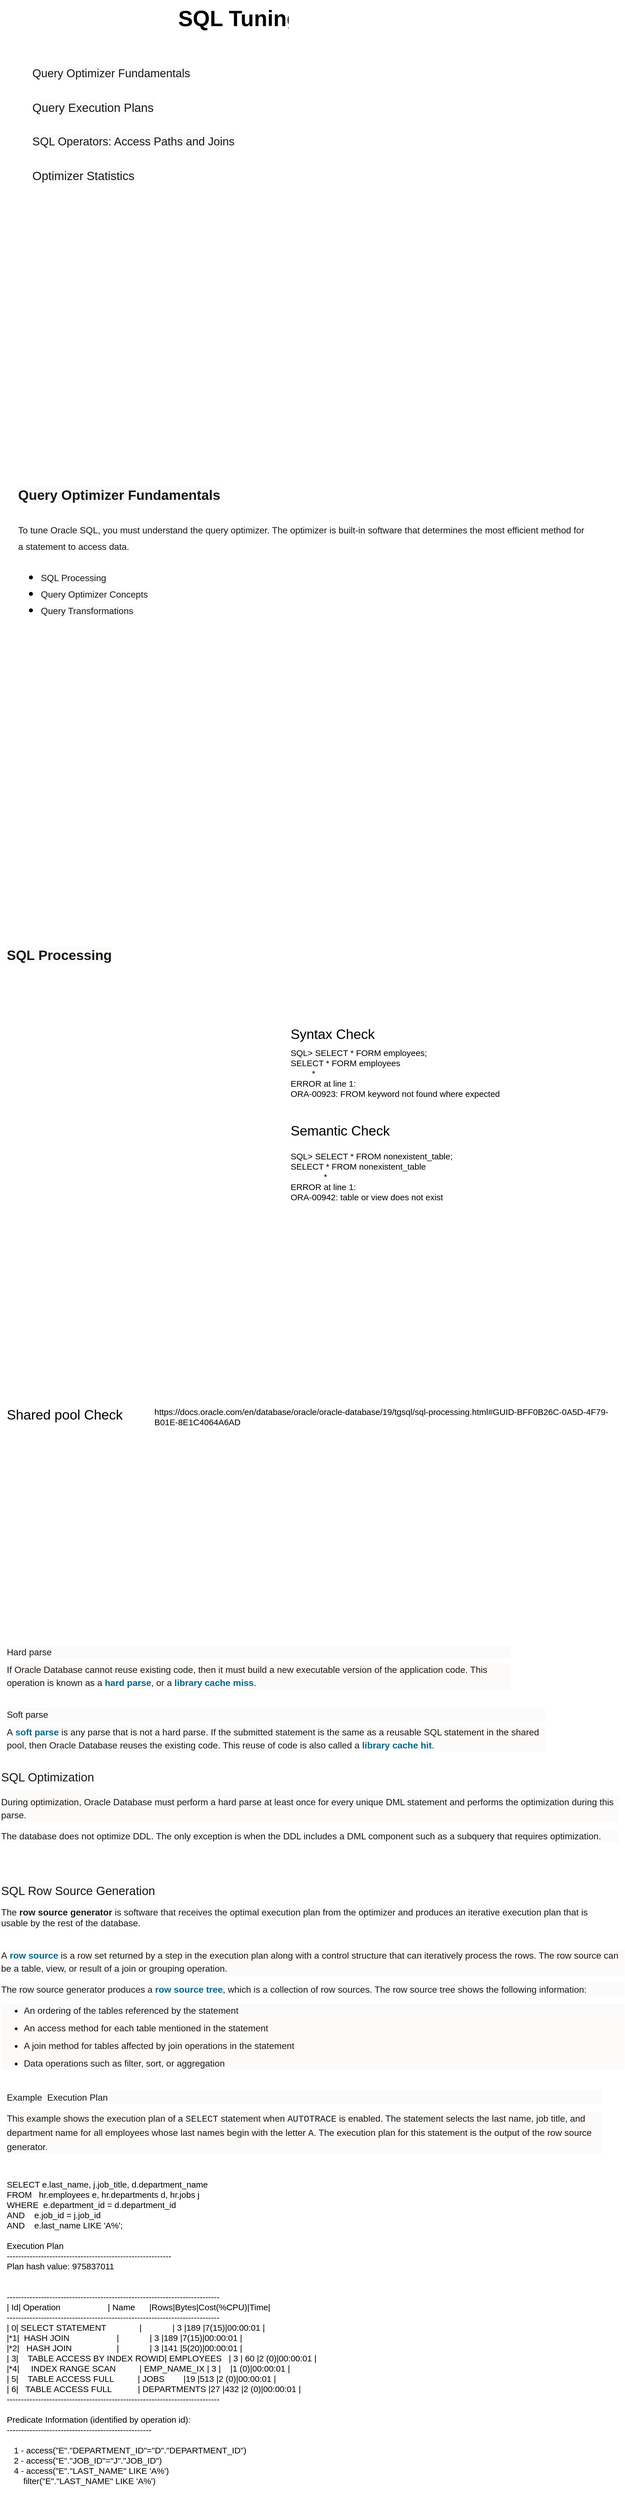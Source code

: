 <mxfile version="15.9.4" type="github">
  <diagram id="9yYx3cWBsJKRU6WUZeX_" name="Page-1">
    <mxGraphModel dx="1566" dy="509" grid="1" gridSize="10" guides="1" tooltips="1" connect="1" arrows="1" fold="1" page="1" pageScale="1" pageWidth="1169" pageHeight="827" math="0" shadow="0">
      <root>
        <mxCell id="0" />
        <mxCell id="1" parent="0" />
        <mxCell id="gR8wkc3PYmkCXsu1GuSv-1" value="&lt;meta charset=&quot;utf-8&quot;&gt;&lt;h1 style=&quot;box-sizing: border-box; font-size: 38.5px; margin: 0px; font-weight: 800; line-height: 1.25; background-color: transparent; padding: 2px 10px 8px 12px; font-style: normal; font-stretch: normal; letter-spacing: normal; text-align: left; max-width: 1296px; text-indent: 0px; text-transform: none; word-spacing: 0px;&quot;&gt;SQL Tuning Guide&lt;/h1&gt;" style="text;whiteSpace=wrap;html=1;fontColor=#000000;" vertex="1" parent="1">
          <mxGeometry x="350" y="40" width="380" height="70" as="geometry" />
        </mxCell>
        <mxCell id="gR8wkc3PYmkCXsu1GuSv-2" value="&lt;meta charset=&quot;utf-8&quot; style=&quot;font-size: 20px;&quot;&gt;&lt;h2 id=&quot;TGSQL-GUID-EF45F82A-F17D-4C79-9B6A-8CBBB95F0684&quot; class=&quot;sect2&quot; style=&quot;box-sizing: border-box; font-weight: normal; line-height: 1.21; color: rgb(26, 24, 22); margin-top: 10px; margin-bottom: 10px; font-size: 20px; font-style: normal; font-stretch: normal; letter-spacing: normal; text-align: left; text-indent: 0px; text-transform: none; word-spacing: 0px; background-color: rgb(252, 251, 250);&quot;&gt;Query Optimizer Fundamentals&lt;/h2&gt;" style="text;whiteSpace=wrap;html=1;fontColor=#000000;fontSize=20;" vertex="1" parent="1">
          <mxGeometry x="105" y="140" width="480" height="50" as="geometry" />
        </mxCell>
        <mxCell id="gR8wkc3PYmkCXsu1GuSv-3" value="&lt;meta charset=&quot;utf-8&quot; style=&quot;font-size: 21px;&quot;&gt;&lt;h2 id=&quot;TGSQL-GUID-BE44BB45-C061-4F3A-8F18-4AAC5F74C68A&quot; class=&quot;sect2&quot; style=&quot;box-sizing: border-box; font-weight: normal; line-height: 1.21; color: rgb(26, 24, 22); margin-top: 10px; margin-bottom: 10px; font-size: 21px; font-style: normal; font-stretch: normal; letter-spacing: normal; text-align: left; text-indent: 0px; text-transform: none; word-spacing: 0px; background-color: rgb(252, 251, 250);&quot;&gt;Query Execution Plans&lt;/h2&gt;" style="text;whiteSpace=wrap;html=1;fontSize=21;fontColor=#000000;" vertex="1" parent="1">
          <mxGeometry x="105" y="200" width="360" height="70" as="geometry" />
        </mxCell>
        <mxCell id="gR8wkc3PYmkCXsu1GuSv-4" value="&lt;meta charset=&quot;utf-8&quot; style=&quot;font-size: 20px;&quot;&gt;&lt;h2 id=&quot;TGSQL-GUID-37BA8AC8-B8F5-402E-8398-552AFDACED8E&quot; class=&quot;sect2&quot; style=&quot;box-sizing: border-box; font-weight: normal; line-height: 1.21; color: rgb(26, 24, 22); margin-top: 10px; margin-bottom: 10px; font-size: 20px; font-style: normal; font-stretch: normal; letter-spacing: normal; text-align: left; text-indent: 0px; text-transform: none; word-spacing: 0px; background-color: rgb(252, 251, 250);&quot;&gt;SQL Operators: Access Paths and Joins&lt;/h2&gt;" style="text;whiteSpace=wrap;html=1;fontSize=20;fontColor=#000000;" vertex="1" parent="1">
          <mxGeometry x="105" y="260" width="635" height="60" as="geometry" />
        </mxCell>
        <mxCell id="gR8wkc3PYmkCXsu1GuSv-5" value="&lt;meta charset=&quot;utf-8&quot; style=&quot;font-size: 21px;&quot;&gt;&lt;h2 id=&quot;TGSQL-GUID-0A2F3D52-A135-43E1-9CAB-55BFE068A297&quot; class=&quot;sect2&quot; style=&quot;box-sizing: border-box; font-weight: normal; line-height: 1.21; color: rgb(26, 24, 22); margin-top: 10px; margin-bottom: 10px; font-size: 21px; font-style: normal; font-stretch: normal; letter-spacing: normal; text-align: left; text-indent: 0px; text-transform: none; word-spacing: 0px; background-color: rgb(252, 251, 250);&quot;&gt;Optimizer Statistics&lt;/h2&gt;" style="text;whiteSpace=wrap;html=1;fontSize=21;fontColor=#000000;" vertex="1" parent="1">
          <mxGeometry x="105" y="320" width="310" height="70" as="geometry" />
        </mxCell>
        <mxCell id="gR8wkc3PYmkCXsu1GuSv-7" value="&lt;meta charset=&quot;utf-8&quot; style=&quot;font-size: 24px;&quot;&gt;&lt;h2 id=&quot;TGSQL-GUID-EF45F82A-F17D-4C79-9B6A-8CBBB95F0684&quot; class=&quot;sect2&quot; style=&quot;box-sizing: border-box; line-height: 1.21; color: rgb(26, 24, 22); margin-top: 10px; margin-bottom: 10px; font-size: 24px; font-style: normal; font-stretch: normal; letter-spacing: normal; text-align: left; text-indent: 0px; text-transform: none; word-spacing: 0px; background-color: rgb(252, 251, 250);&quot;&gt;Query Optimizer Fundamentals&lt;/h2&gt;" style="text;whiteSpace=wrap;html=1;fontColor=#000000;fontSize=24;fontStyle=1" vertex="1" parent="1">
          <mxGeometry x="80" y="880" width="620" height="50" as="geometry" />
        </mxCell>
        <mxCell id="gR8wkc3PYmkCXsu1GuSv-8" value="&lt;meta charset=&quot;utf-8&quot;&gt;&lt;span style=&quot;color: rgb(26, 24, 22); font-size: 16px; font-style: normal; font-weight: 400; letter-spacing: normal; text-align: left; text-indent: 0px; text-transform: none; word-spacing: 0px; background-color: rgb(252, 251, 250); display: inline; float: none;&quot;&gt;To tune Oracle SQL, you must understand the query optimizer. The optimizer is built-in software that determines the most efficient method for a statement to access data.&lt;/span&gt;" style="text;whiteSpace=wrap;html=1;fontSize=24;fontColor=#000000;" vertex="1" parent="1">
          <mxGeometry x="80" y="950" width="1000" height="110" as="geometry" />
        </mxCell>
        <mxCell id="gR8wkc3PYmkCXsu1GuSv-9" value="&lt;ul&gt;&lt;li&gt;&lt;span style=&quot;color: rgb(26 , 24 , 22) ; font-size: 16px ; font-style: normal ; font-weight: 400 ; letter-spacing: normal ; text-align: left ; text-indent: 0px ; text-transform: none ; word-spacing: 0px ; background-color: rgb(252 , 251 , 250) ; display: inline ; float: none&quot;&gt;SQL Processing&lt;/span&gt;&lt;/li&gt;&lt;li&gt;&lt;span style=&quot;color: rgb(26 , 24 , 22) ; font-size: 16px ; font-style: normal ; font-weight: 400 ; letter-spacing: normal ; text-align: left ; text-indent: 0px ; text-transform: none ; word-spacing: 0px ; background-color: rgb(252 , 251 , 250) ; display: inline ; float: none&quot;&gt;Query Optimizer Concepts&lt;/span&gt;&lt;/li&gt;&lt;li&gt;&lt;span style=&quot;color: rgb(26 , 24 , 22) ; font-size: 16px ; font-style: normal ; font-weight: 400 ; letter-spacing: normal ; text-align: left ; text-indent: 0px ; text-transform: none ; word-spacing: 0px ; background-color: rgb(252 , 251 , 250) ; display: inline ; float: none&quot;&gt;Query Transformations&lt;/span&gt;&lt;/li&gt;&lt;/ul&gt;" style="text;whiteSpace=wrap;html=1;fontSize=24;fontColor=#000000;" vertex="1" parent="1">
          <mxGeometry x="80" y="1010" width="1000" height="160" as="geometry" />
        </mxCell>
        <mxCell id="gR8wkc3PYmkCXsu1GuSv-10" value="&lt;h2 id=&quot;TGSQL-GUID-EF45F82A-F17D-4C79-9B6A-8CBBB95F0684&quot; class=&quot;sect2&quot; style=&quot;box-sizing: border-box ; line-height: 1.21 ; color: rgb(26 , 24 , 22) ; margin-top: 10px ; margin-bottom: 10px ; font-size: 24px ; font-style: normal ; font-stretch: normal ; letter-spacing: normal ; text-align: left ; text-indent: 0px ; text-transform: none ; word-spacing: 0px ; background-color: rgb(252 , 251 , 250)&quot;&gt;SQL Processing&lt;/h2&gt;" style="text;whiteSpace=wrap;html=1;fontColor=#000000;fontSize=24;fontStyle=1" vertex="1" parent="1">
          <mxGeometry x="60" y="1690" width="620" height="50" as="geometry" />
        </mxCell>
        <mxCell id="gR8wkc3PYmkCXsu1GuSv-11" value="" style="shape=image;verticalLabelPosition=bottom;labelBackgroundColor=#ffffff;verticalAlign=top;aspect=fixed;imageAspect=0;image=https://docs.oracle.com/en/database/oracle/oracle-database/19/tgsql/img/cncpt250.gif;" vertex="1" parent="1">
          <mxGeometry x="69.71" y="1783" width="345.29" height="570" as="geometry" />
        </mxCell>
        <mxCell id="gR8wkc3PYmkCXsu1GuSv-12" value="Syntax Check" style="text;html=1;strokeColor=none;fillColor=none;align=left;verticalAlign=top;whiteSpace=wrap;rounded=0;fontSize=24;fontColor=#000000;" vertex="1" parent="1">
          <mxGeometry x="560" y="1840" width="490" height="37" as="geometry" />
        </mxCell>
        <mxCell id="gR8wkc3PYmkCXsu1GuSv-13" value="SQL&amp;gt; SELECT * FORM employees;&#xa;SELECT * FORM employees&#xa;&amp;nbsp; &amp;nbsp; &amp;nbsp; &amp;nbsp; &amp;nbsp;*&#xa;ERROR at line 1:&#xa;ORA-00923: FROM keyword not found where expected" style="text;whiteSpace=wrap;html=1;fontSize=15;fontColor=#000000;" vertex="1" parent="1">
          <mxGeometry x="560" y="1878" width="550" height="122" as="geometry" />
        </mxCell>
        <mxCell id="gR8wkc3PYmkCXsu1GuSv-14" value="Semantic Check" style="text;html=1;strokeColor=none;fillColor=none;align=left;verticalAlign=top;whiteSpace=wrap;rounded=0;fontSize=24;fontColor=#000000;" vertex="1" parent="1">
          <mxGeometry x="560" y="2010" width="490" height="37" as="geometry" />
        </mxCell>
        <mxCell id="gR8wkc3PYmkCXsu1GuSv-15" value="SQL&gt; SELECT * FROM nonexistent_table;&#xa;SELECT * FROM nonexistent_table&#xa;              *&#xa;ERROR at line 1:&#xa;ORA-00942: table or view does not exist" style="text;whiteSpace=wrap;html=1;fontSize=15;fontColor=#000000;" vertex="1" parent="1">
          <mxGeometry x="560" y="2060" width="310" height="110" as="geometry" />
        </mxCell>
        <mxCell id="gR8wkc3PYmkCXsu1GuSv-16" value="" style="shape=image;verticalLabelPosition=bottom;labelBackgroundColor=#ffffff;verticalAlign=top;aspect=fixed;imageAspect=0;image=https://docs.oracle.com/en/database/oracle/oracle-database/19/tgsql/img/cncpt251.gif;" vertex="1" parent="1">
          <mxGeometry x="60" y="2580" width="520" height="323" as="geometry" />
        </mxCell>
        <mxCell id="gR8wkc3PYmkCXsu1GuSv-17" value="Shared pool Check" style="text;html=1;strokeColor=none;fillColor=none;align=left;verticalAlign=top;whiteSpace=wrap;rounded=0;fontSize=24;fontColor=#000000;" vertex="1" parent="1">
          <mxGeometry x="60" y="2510" width="490" height="37" as="geometry" />
        </mxCell>
        <UserObject label="https://docs.oracle.com/en/database/oracle/oracle-database/19/tgsql/sql-processing.html#GUID-BFF0B26C-0A5D-4F79-B01E-8E1C4064A6AD" link="https://docs.oracle.com/en/database/oracle/oracle-database/19/tgsql/sql-processing.html#GUID-BFF0B26C-0A5D-4F79-B01E-8E1C4064A6AD" id="gR8wkc3PYmkCXsu1GuSv-18">
          <mxCell style="text;whiteSpace=wrap;html=1;fontSize=15;fontColor=#000000;" vertex="1" parent="1">
            <mxGeometry x="320" y="2510" width="820" height="50" as="geometry" />
          </mxCell>
        </UserObject>
        <mxCell id="gR8wkc3PYmkCXsu1GuSv-19" value="&lt;meta charset=&quot;utf-8&quot;&gt;&lt;p style=&quot;box-sizing: border-box; margin: 0px 0px 0.5em; font-weight: 400; font-style: normal; font-stretch: normal; line-height: 1.44; letter-spacing: normal; text-align: left; color: rgb(26, 24, 22); font-size: 16px; text-indent: 0px; text-transform: none; word-spacing: 0px; background-color: rgb(252, 251, 250);&quot;&gt;Hard parse&lt;/p&gt;&lt;p style=&quot;box-sizing: border-box; margin: 0px 0px 0.5em; font-weight: 400; font-style: normal; font-stretch: normal; line-height: 1.44; letter-spacing: normal; text-align: left; color: rgb(26, 24, 22); font-size: 16px; text-indent: 0px; text-transform: none; word-spacing: 0px; background-color: rgb(252, 251, 250);&quot;&gt;If Oracle Database cannot reuse existing code, then it must build a new executable version of the application code. This operation is known as a&lt;span&gt;&amp;nbsp;&lt;/span&gt;&lt;a href=&quot;https://docs.oracle.com/en/database/oracle/oracle-database/19/tgsql/glossary.html#GUID-AB764C9E-2F03-49A9-BF8B-36A9FBD03BCE&quot; style=&quot;box-sizing: border-box ; background-color: transparent ; color: rgb(0 , 104 , 140) ; text-decoration: none&quot;&gt;&lt;span class=&quot;xrefglossterm&quot; style=&quot;box-sizing: border-box ; font-weight: bold&quot;&gt;hard parse&lt;/span&gt;&lt;/a&gt;, or a&lt;span&gt;&amp;nbsp;&lt;/span&gt;&lt;a href=&quot;https://docs.oracle.com/en/database/oracle/oracle-database/19/tgsql/glossary.html#GUID-D12396D3-DCDA-4A61-8891-64AD81876EFD&quot; style=&quot;box-sizing: border-box ; background-color: transparent ; color: rgb(0 , 104 , 140) ; text-decoration: none&quot;&gt;&lt;span class=&quot;xrefglossterm&quot; style=&quot;box-sizing: border-box ; font-weight: bold&quot;&gt;library cache miss&lt;/span&gt;&lt;/a&gt;.&lt;/p&gt;" style="text;whiteSpace=wrap;html=1;fontSize=15;fontColor=#000000;" vertex="1" parent="1">
          <mxGeometry x="60" y="2930" width="890" height="120" as="geometry" />
        </mxCell>
        <mxCell id="gR8wkc3PYmkCXsu1GuSv-20" value="&lt;meta charset=&quot;utf-8&quot;&gt;&lt;p style=&quot;box-sizing: border-box; margin: 0px 0px 0.5em; font-weight: 400; font-style: normal; font-stretch: normal; line-height: 1.44; letter-spacing: normal; text-align: left; color: rgb(26, 24, 22); font-size: 16px; text-indent: 0px; text-transform: none; word-spacing: 0px; background-color: rgb(252, 251, 250);&quot;&gt;Soft parse&lt;/p&gt;&lt;p style=&quot;box-sizing: border-box; margin: 0px 0px 0.5em; font-weight: 400; font-style: normal; font-stretch: normal; line-height: 1.44; letter-spacing: normal; text-align: left; color: rgb(26, 24, 22); font-size: 16px; text-indent: 0px; text-transform: none; word-spacing: 0px; background-color: rgb(252, 251, 250);&quot;&gt;A&lt;span&gt;&amp;nbsp;&lt;/span&gt;&lt;a href=&quot;https://docs.oracle.com/en/database/oracle/oracle-database/19/tgsql/glossary.html#GUID-BA91B10B-FBA3-4DF6-B59B-9AA57C683D33&quot; style=&quot;box-sizing: border-box ; background-color: transparent ; color: rgb(0 , 104 , 140) ; text-decoration: none&quot;&gt;&lt;span class=&quot;xrefglossterm&quot; style=&quot;box-sizing: border-box ; font-weight: bold&quot;&gt;soft parse&lt;/span&gt;&lt;/a&gt;&lt;span&gt;&amp;nbsp;&lt;/span&gt;is any parse that is not a hard parse. If the submitted statement is the same as a reusable SQL statement in the shared pool, then Oracle Database reuses the existing code. This reuse of code is also called a&lt;span&gt;&amp;nbsp;&lt;/span&gt;&lt;a href=&quot;https://docs.oracle.com/en/database/oracle/oracle-database/19/tgsql/glossary.html#GUID-22628BDA-52D1-4349-827A-071163A13D1A&quot; style=&quot;box-sizing: border-box ; background-color: transparent ; color: rgb(0 , 104 , 140) ; text-decoration: none&quot;&gt;&lt;span class=&quot;xrefglossterm&quot; style=&quot;box-sizing: border-box ; font-weight: bold&quot;&gt;library cache hit&lt;/span&gt;&lt;/a&gt;.&lt;/p&gt;" style="text;whiteSpace=wrap;html=1;fontSize=15;fontColor=#000000;" vertex="1" parent="1">
          <mxGeometry x="60" y="3040" width="950" height="150" as="geometry" />
        </mxCell>
        <mxCell id="gR8wkc3PYmkCXsu1GuSv-21" value="&lt;meta charset=&quot;utf-8&quot;&gt;&lt;h4 id=&quot;TGSQL-GUID-0196D949-6B0F-4DB0-BCCF-768F16B0964C&quot; class=&quot;sect4&quot; style=&quot;box-sizing: border-box; font-weight: 400; line-height: 1.1; color: rgb(26, 24, 22); margin-top: 10px; margin-bottom: 10px; font-size: 21px; background: rgb(252, 251, 250); font-style: normal; letter-spacing: normal; text-align: left; text-indent: 0px; text-transform: none; word-spacing: 0px;&quot;&gt;SQL Optimization&lt;/h4&gt;&lt;div style=&quot;box-sizing: border-box; color: rgb(26, 24, 22); font-size: 16px; font-style: normal; font-weight: 400; letter-spacing: normal; text-align: left; text-indent: 0px; text-transform: none; word-spacing: 0px; background-color: rgb(252, 251, 250);&quot;&gt;&lt;br class=&quot;Apple-interchange-newline&quot;&gt;&lt;/div&gt;" style="text;whiteSpace=wrap;html=1;fontSize=15;fontColor=#000000;" vertex="1" parent="1">
          <mxGeometry x="50" y="3140" width="410" height="50" as="geometry" />
        </mxCell>
        <mxCell id="gR8wkc3PYmkCXsu1GuSv-22" value="&lt;meta charset=&quot;utf-8&quot;&gt;&lt;p style=&quot;box-sizing: border-box; margin: 14px 0px; font-weight: 400; font-style: normal; font-stretch: normal; line-height: 1.44; letter-spacing: normal; text-align: left; color: rgb(26, 24, 22); font-size: 16px; text-indent: 0px; text-transform: none; word-spacing: 0px; background-color: rgb(252, 251, 250);&quot;&gt;During optimization, Oracle Database must perform a hard parse at least once for every unique DML statement and performs the optimization during this parse.&lt;/p&gt;&lt;p style=&quot;box-sizing: border-box; margin: 14px 0px; font-weight: 400; font-style: normal; font-stretch: normal; line-height: 1.44; letter-spacing: normal; text-align: left; color: rgb(26, 24, 22); font-size: 16px; text-indent: 0px; text-transform: none; word-spacing: 0px; background-color: rgb(252, 251, 250);&quot;&gt;The database does not optimize DDL. The only exception is when the DDL includes a DML component such as a subquery that requires optimization.&lt;/p&gt;" style="text;whiteSpace=wrap;html=1;fontSize=15;fontColor=#000000;" vertex="1" parent="1">
          <mxGeometry x="50" y="3180" width="1090" height="140" as="geometry" />
        </mxCell>
        <mxCell id="gR8wkc3PYmkCXsu1GuSv-23" value="&lt;meta charset=&quot;utf-8&quot;&gt;&lt;h4 id=&quot;TGSQL-GUID-E052E274-586D-4D76-960F-B831140F7B94&quot; class=&quot;sect4&quot; style=&quot;box-sizing: border-box; font-weight: 400; line-height: 1.1; color: rgb(26, 24, 22); margin-top: 10px; margin-bottom: 10px; font-size: 21px; background: rgb(252, 251, 250); font-style: normal; letter-spacing: normal; text-align: left; text-indent: 0px; text-transform: none; word-spacing: 0px;&quot;&gt;SQL Row Source Generation&lt;/h4&gt;" style="text;whiteSpace=wrap;html=1;fontSize=15;fontColor=#000000;" vertex="1" parent="1">
          <mxGeometry x="50" y="3340" width="720" height="50" as="geometry" />
        </mxCell>
        <mxCell id="gR8wkc3PYmkCXsu1GuSv-24" value="&lt;meta charset=&quot;utf-8&quot;&gt;&lt;span style=&quot;color: rgb(26, 24, 22); font-size: 16px; font-style: normal; font-weight: 400; letter-spacing: normal; text-align: left; text-indent: 0px; text-transform: none; word-spacing: 0px; background-color: rgb(252, 251, 250); display: inline; float: none;&quot;&gt;The&lt;span&gt;&amp;nbsp;&lt;/span&gt;&lt;/span&gt;&lt;strong class=&quot;term&quot; style=&quot;box-sizing: border-box; font-weight: 700; color: rgb(26, 24, 22); font-size: 16px; font-style: normal; letter-spacing: normal; text-align: left; text-indent: 0px; text-transform: none; word-spacing: 0px; background-color: rgb(252, 251, 250);&quot;&gt;row source generator&lt;/strong&gt;&lt;span style=&quot;color: rgb(26, 24, 22); font-size: 16px; font-style: normal; font-weight: 400; letter-spacing: normal; text-align: left; text-indent: 0px; text-transform: none; word-spacing: 0px; background-color: rgb(252, 251, 250); display: inline; float: none;&quot;&gt;&lt;span&gt;&amp;nbsp;&lt;/span&gt;is software that receives the optimal execution plan from the optimizer and produces an iterative execution plan that is usable by the rest of the database.&lt;/span&gt;" style="text;whiteSpace=wrap;html=1;fontSize=15;fontColor=#000000;" vertex="1" parent="1">
          <mxGeometry x="50" y="3390" width="1070" height="70" as="geometry" />
        </mxCell>
        <mxCell id="gR8wkc3PYmkCXsu1GuSv-26" value="&lt;meta charset=&quot;utf-8&quot;&gt;&lt;p style=&quot;box-sizing: border-box; margin: 14px 0px; font-weight: 400; font-style: normal; font-stretch: normal; line-height: 1.44; letter-spacing: normal; text-align: left; color: rgb(26, 24, 22); font-size: 16px; text-indent: 0px; text-transform: none; word-spacing: 0px; background-color: rgb(252, 251, 250);&quot;&gt;A&lt;span&gt;&amp;nbsp;&lt;/span&gt;&lt;a href=&quot;https://docs.oracle.com/en/database/oracle/oracle-database/19/tgsql/glossary.html#GUID-BDE98BD8-BC33-45AD-97BF-81831BF94B04&quot; style=&quot;box-sizing: border-box ; background-color: transparent ; color: rgb(0 , 104 , 140) ; text-decoration: none&quot;&gt;&lt;span class=&quot;xrefglossterm&quot; style=&quot;box-sizing: border-box ; font-weight: bold&quot;&gt;row source&lt;/span&gt;&lt;/a&gt;&lt;span&gt;&amp;nbsp;&lt;/span&gt;is a row set returned by a step in the execution plan along with a control structure that can iteratively process the rows. The row source can be a table, view, or result of a join or grouping operation.&lt;/p&gt;&lt;p style=&quot;box-sizing: border-box; margin: 14px 0px; font-weight: 400; font-style: normal; font-stretch: normal; line-height: 1.44; letter-spacing: normal; text-align: left; color: rgb(26, 24, 22); font-size: 16px; text-indent: 0px; text-transform: none; word-spacing: 0px; background-color: rgb(252, 251, 250);&quot;&gt;The row source generator produces a&lt;span&gt;&amp;nbsp;&lt;/span&gt;&lt;a href=&quot;https://docs.oracle.com/en/database/oracle/oracle-database/19/tgsql/glossary.html#GUID-8C474809-DFD4-4EA6-90FE-A17882D07E58&quot; style=&quot;box-sizing: border-box ; background-color: transparent ; color: rgb(0 , 104 , 140) ; text-decoration: none&quot;&gt;&lt;span class=&quot;xrefglossterm&quot; style=&quot;box-sizing: border-box ; font-weight: bold&quot;&gt;row source tree&lt;/span&gt;&lt;/a&gt;, which is a collection of row sources. The row source tree shows the following information:&lt;/p&gt;&lt;ul style=&quot;box-sizing: border-box; margin-top: 0px; margin-bottom: 10px; color: rgb(26, 24, 22); font-size: 16px; font-style: normal; font-weight: 400; letter-spacing: normal; text-align: left; text-indent: 0px; text-transform: none; word-spacing: 0px; background-color: rgb(252, 251, 250); list-style-type: disc;&quot;&gt;&lt;li style=&quot;box-sizing: border-box ; margin-top: 0.5em ; margin-bottom: 0.5em&quot;&gt;&lt;p style=&quot;box-sizing: border-box ; margin: 0px 0px 0.5em ; font-weight: normal ; font-style: normal ; font-stretch: normal ; line-height: 1.44 ; letter-spacing: normal ; text-align: left ; color: rgb(26 , 24 , 22)&quot;&gt;An ordering of the tables referenced by the statement&lt;/p&gt;&lt;/li&gt;&lt;li style=&quot;box-sizing: border-box ; margin-top: 0.5em ; margin-bottom: 0.5em&quot;&gt;&lt;p style=&quot;box-sizing: border-box ; margin: 0px 0px 0.5em ; font-weight: normal ; font-style: normal ; font-stretch: normal ; line-height: 1.44 ; letter-spacing: normal ; text-align: left ; color: rgb(26 , 24 , 22)&quot;&gt;An access method for each table mentioned in the statement&lt;/p&gt;&lt;/li&gt;&lt;li style=&quot;box-sizing: border-box ; margin-top: 0.5em ; margin-bottom: 0.5em&quot;&gt;&lt;p style=&quot;box-sizing: border-box ; margin: 0px 0px 0.5em ; font-weight: normal ; font-style: normal ; font-stretch: normal ; line-height: 1.44 ; letter-spacing: normal ; text-align: left ; color: rgb(26 , 24 , 22)&quot;&gt;A join method for tables affected by join operations in the statement&lt;/p&gt;&lt;/li&gt;&lt;li style=&quot;box-sizing: border-box ; margin-top: 0.5em ; margin-bottom: 0.5em&quot;&gt;&lt;p style=&quot;box-sizing: border-box ; margin: 0px 0px 0.5em ; font-weight: normal ; font-style: normal ; font-stretch: normal ; line-height: 1.44 ; letter-spacing: normal ; text-align: left ; color: rgb(26 , 24 , 22)&quot;&gt;Data operations such as filter, sort, or aggregation&lt;/p&gt;&lt;/li&gt;&lt;/ul&gt;" style="text;whiteSpace=wrap;html=1;fontSize=15;fontColor=#000000;" vertex="1" parent="1">
          <mxGeometry x="50" y="3450" width="1100" height="320" as="geometry" />
        </mxCell>
        <mxCell id="gR8wkc3PYmkCXsu1GuSv-27" value="SELECT e.last_name, j.job_title, d.department_name &#xa;FROM   hr.employees e, hr.departments d, hr.jobs j&#xa;WHERE  e.department_id = d.department_id&#xa;AND    e.job_id = j.job_id&#xa;AND    e.last_name LIKE &#39;A%&#39;;&#xa; &#xa;Execution Plan&#xa;----------------------------------------------------------&#xa;Plan hash value: 975837011&#xa;&#xa;&#xa;---------------------------------------------------------------------------&#xa;| Id| Operation                    | Name      |Rows|Bytes|Cost(%CPU)|Time|&#xa;---------------------------------------------------------------------------&#xa;| 0| SELECT STATEMENT              |             | 3 |189 |7(15)|00:00:01 |&#xa;|*1|  HASH JOIN                    |             | 3 |189 |7(15)|00:00:01 |&#xa;|*2|   HASH JOIN                   |             | 3 |141 |5(20)|00:00:01 |&#xa;| 3|    TABLE ACCESS BY INDEX ROWID| EMPLOYEES   | 3 | 60 |2 (0)|00:00:01 |&#xa;|*4|     INDEX RANGE SCAN          | EMP_NAME_IX | 3 |    |1 (0)|00:00:01 |&#xa;| 5|    TABLE ACCESS FULL          | JOBS        |19 |513 |2 (0)|00:00:01 |&#xa;| 6|   TABLE ACCESS FULL           | DEPARTMENTS |27 |432 |2 (0)|00:00:01 |&#xa;---------------------------------------------------------------------------&#xa; &#xa;Predicate Information (identified by operation id):&#xa;---------------------------------------------------&#xa; &#xa;   1 - access(&quot;E&quot;.&quot;DEPARTMENT_ID&quot;=&quot;D&quot;.&quot;DEPARTMENT_ID&quot;)&#xa;   2 - access(&quot;E&quot;.&quot;JOB_ID&quot;=&quot;J&quot;.&quot;JOB_ID&quot;)&#xa;   4 - access(&quot;E&quot;.&quot;LAST_NAME&quot; LIKE &#39;A%&#39;)&#xa;       filter(&quot;E&quot;.&quot;LAST_NAME&quot; LIKE &#39;A%&#39;)" style="text;whiteSpace=wrap;html=1;fontSize=15;fontColor=#000000;" vertex="1" parent="1">
          <mxGeometry x="60" y="3870" width="930" height="570" as="geometry" />
        </mxCell>
        <mxCell id="gR8wkc3PYmkCXsu1GuSv-29" value="&lt;p class=&quot;titleinexample&quot; style=&quot;box-sizing: border-box ; margin: 14px 0px ; font-weight: normal ; font-style: normal ; font-stretch: normal ; line-height: 1.44 ; letter-spacing: normal ; text-align: left ; color: rgb(26 , 24 , 22) ; font-size: 16px ; text-indent: 0px ; text-transform: none ; word-spacing: 0px ; background-color: rgb(252 , 251 , 250)&quot;&gt;Example&amp;nbsp; Execution Plan&lt;/p&gt;&lt;p style=&quot;box-sizing: border-box ; margin: 14px 0px ; font-weight: 400 ; font-style: normal ; font-stretch: normal ; line-height: 1.44 ; letter-spacing: normal ; text-align: left ; color: rgb(26 , 24 , 22) ; font-size: 16px ; text-indent: 0px ; text-transform: none ; word-spacing: 0px ; background-color: rgb(252 , 251 , 250)&quot;&gt;This example shows the execution plan of a&lt;span&gt;&amp;nbsp;&lt;/span&gt;&lt;code class=&quot;codeph&quot; style=&quot;box-sizing: border-box ; font-family: &amp;#34;courier new&amp;#34; , &amp;#34;courier&amp;#34; , monospace ; font-size: inherit ; padding: 0px ; color: inherit ; background: inherit ; border-radius: 4px&quot;&gt;SELECT&lt;/code&gt;&lt;span&gt;&amp;nbsp;&lt;/span&gt;statement when&lt;span&gt;&amp;nbsp;&lt;/span&gt;&lt;code class=&quot;codeph&quot; style=&quot;box-sizing: border-box ; font-family: &amp;#34;courier new&amp;#34; , &amp;#34;courier&amp;#34; , monospace ; font-size: inherit ; padding: 0px ; color: inherit ; background: inherit ; border-radius: 4px&quot;&gt;AUTOTRACE&lt;/code&gt;&lt;span&gt;&amp;nbsp;&lt;/span&gt;is enabled. The statement selects the last name, job title, and department name for all employees whose last names begin with the letter&lt;span&gt;&amp;nbsp;&lt;/span&gt;&lt;code class=&quot;codeph&quot; style=&quot;box-sizing: border-box ; font-family: &amp;#34;courier new&amp;#34; , &amp;#34;courier&amp;#34; , monospace ; font-size: inherit ; padding: 0px ; color: inherit ; background: inherit ; border-radius: 4px&quot;&gt;A&lt;/code&gt;. The execution plan for this statement is the output of the row source generator.&lt;/p&gt;" style="text;whiteSpace=wrap;html=1;fontSize=15;fontColor=#000000;" vertex="1" parent="1">
          <mxGeometry x="60" y="3700" width="1050" height="200" as="geometry" />
        </mxCell>
      </root>
    </mxGraphModel>
  </diagram>
</mxfile>
